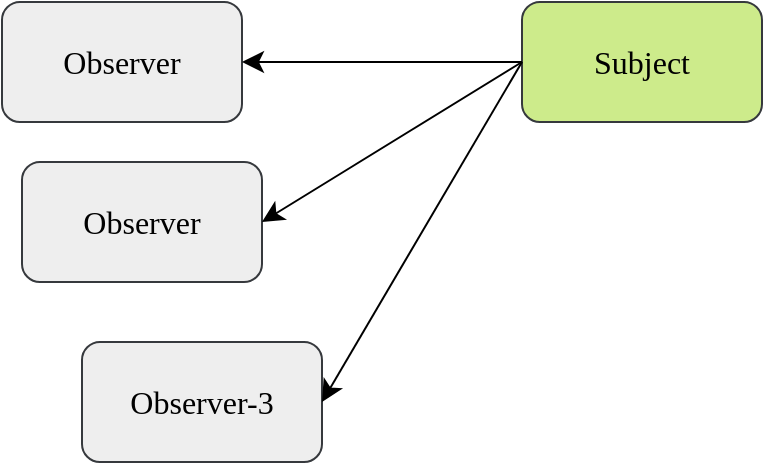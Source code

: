 <mxfile version="21.6.1" type="device">
  <diagram id="AqaJ9rl5Yjd-KqC5yate" name="Page-1">
    <mxGraphModel dx="2492" dy="1290" grid="1" gridSize="10" guides="1" tooltips="1" connect="1" arrows="1" fold="1" page="0" pageScale="1" pageWidth="1169" pageHeight="827" background="none" math="0" shadow="0">
      <root>
        <mxCell id="0" />
        <mxCell id="1" parent="0" />
        <mxCell id="LuzC_ZfbaJqYfXv-ErNW-12" value="" style="group" parent="1" vertex="1" connectable="0">
          <mxGeometry x="-1070" y="-320" width="380" height="230" as="geometry" />
        </mxCell>
        <mxCell id="LuzC_ZfbaJqYfXv-ErNW-1" value="Observer" style="rounded=1;whiteSpace=wrap;html=1;fontSize=16;fontFamily=Karla;fontSource=https%3A%2F%2Ffonts.googleapis.com%2Fcss%3Ffamily%3DKarla;fillColor=#eeeeee;strokeColor=#36393d;" parent="LuzC_ZfbaJqYfXv-ErNW-12" vertex="1">
          <mxGeometry width="120" height="60" as="geometry" />
        </mxCell>
        <mxCell id="LuzC_ZfbaJqYfXv-ErNW-2" value="Subject" style="whiteSpace=wrap;html=1;fontSize=16;fontFamily=Karla;rounded=1;fontSource=https%3A%2F%2Ffonts.googleapis.com%2Fcss%3Ffamily%3DKarla;fillColor=#cdeb8b;strokeColor=#36393d;" parent="LuzC_ZfbaJqYfXv-ErNW-12" vertex="1">
          <mxGeometry x="260" width="120" height="60" as="geometry" />
        </mxCell>
        <mxCell id="LuzC_ZfbaJqYfXv-ErNW-4" value="Observer" style="rounded=1;whiteSpace=wrap;html=1;fontSize=16;fontFamily=Karla;fontSource=https%3A%2F%2Ffonts.googleapis.com%2Fcss%3Ffamily%3DKarla;fillColor=#eeeeee;strokeColor=#36393d;" parent="LuzC_ZfbaJqYfXv-ErNW-12" vertex="1">
          <mxGeometry x="10" y="80" width="120" height="60" as="geometry" />
        </mxCell>
        <mxCell id="LuzC_ZfbaJqYfXv-ErNW-10" style="edgeStyle=none;curved=1;rounded=0;orthogonalLoop=1;jettySize=auto;html=1;entryX=1;entryY=0.5;entryDx=0;entryDy=0;fontSize=12;startSize=8;endSize=8;exitX=0;exitY=0.5;exitDx=0;exitDy=0;" parent="LuzC_ZfbaJqYfXv-ErNW-12" source="LuzC_ZfbaJqYfXv-ErNW-2" target="LuzC_ZfbaJqYfXv-ErNW-4" edge="1">
          <mxGeometry relative="1" as="geometry">
            <mxPoint x="270" y="40" as="sourcePoint" />
            <mxPoint x="150" y="130" as="targetPoint" />
          </mxGeometry>
        </mxCell>
        <mxCell id="LuzC_ZfbaJqYfXv-ErNW-5" value="Observer-3" style="rounded=1;whiteSpace=wrap;html=1;fontSize=16;fontFamily=Karla;fontSource=https%3A%2F%2Ffonts.googleapis.com%2Fcss%3Ffamily%3DKarla;fillColor=#eeeeee;strokeColor=#36393d;" parent="LuzC_ZfbaJqYfXv-ErNW-12" vertex="1">
          <mxGeometry x="40" y="170" width="120" height="60" as="geometry" />
        </mxCell>
        <mxCell id="LuzC_ZfbaJqYfXv-ErNW-9" style="edgeStyle=none;curved=1;rounded=0;orthogonalLoop=1;jettySize=auto;html=1;entryX=1;entryY=0.5;entryDx=0;entryDy=0;fontSize=12;startSize=8;endSize=8;exitX=0;exitY=0.5;exitDx=0;exitDy=0;" parent="LuzC_ZfbaJqYfXv-ErNW-12" source="LuzC_ZfbaJqYfXv-ErNW-2" target="LuzC_ZfbaJqYfXv-ErNW-5" edge="1">
          <mxGeometry relative="1" as="geometry" />
        </mxCell>
        <mxCell id="LuzC_ZfbaJqYfXv-ErNW-11" style="edgeStyle=none;curved=1;rounded=0;orthogonalLoop=1;jettySize=auto;html=1;fontSize=12;startSize=8;endSize=8;exitX=0;exitY=0.5;exitDx=0;exitDy=0;" parent="LuzC_ZfbaJqYfXv-ErNW-12" source="LuzC_ZfbaJqYfXv-ErNW-2" target="LuzC_ZfbaJqYfXv-ErNW-1" edge="1">
          <mxGeometry relative="1" as="geometry">
            <mxPoint x="270" y="40" as="sourcePoint" />
            <mxPoint x="140" y="120" as="targetPoint" />
          </mxGeometry>
        </mxCell>
      </root>
    </mxGraphModel>
  </diagram>
</mxfile>
